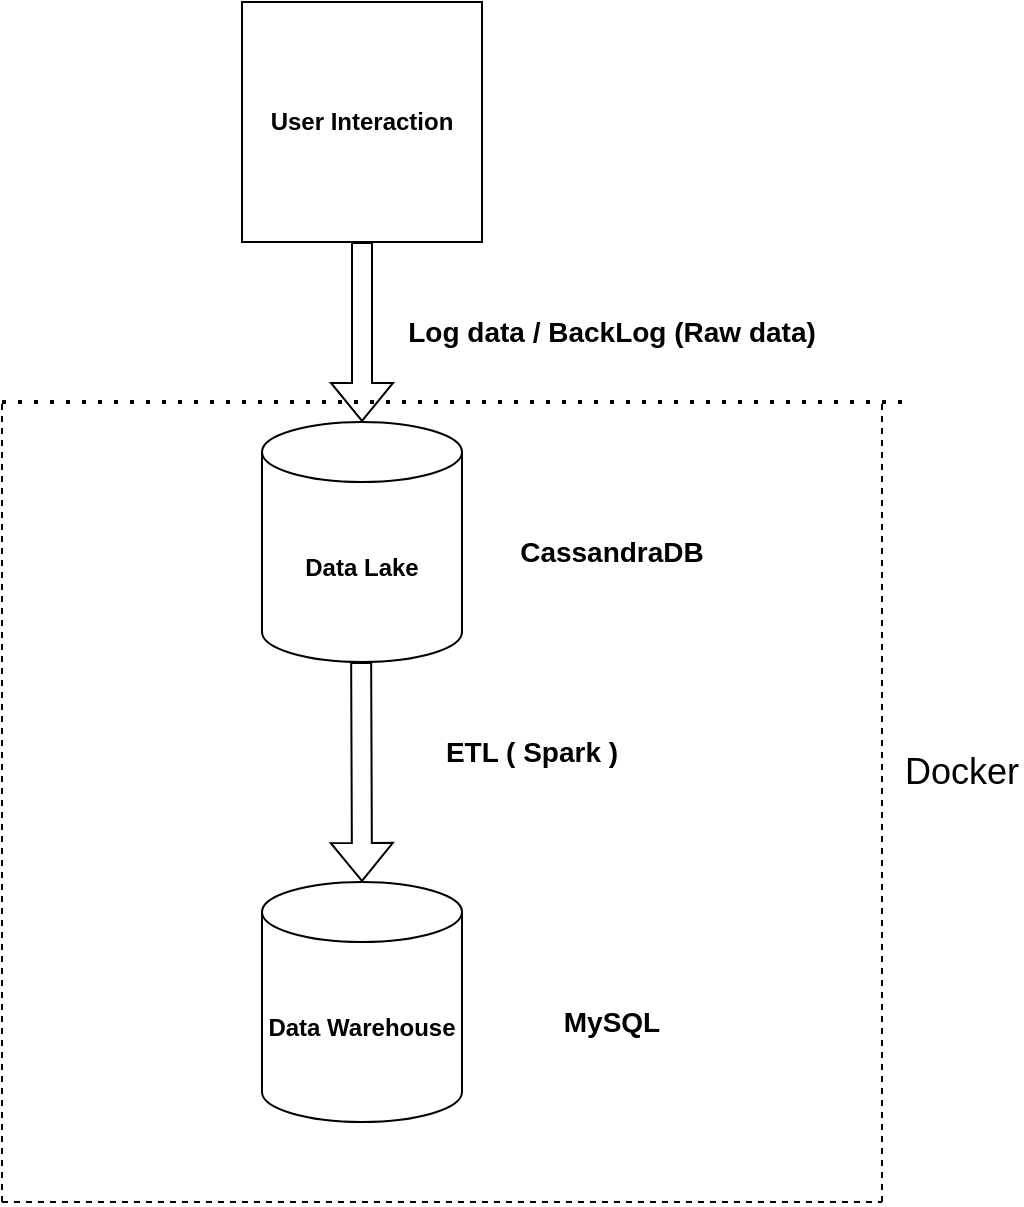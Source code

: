<mxfile version="21.3.7" type="device">
  <diagram name="Page-1" id="ll-uYg1mY_r5_Kt2LNJf">
    <mxGraphModel dx="1500" dy="784" grid="1" gridSize="10" guides="1" tooltips="1" connect="1" arrows="1" fold="1" page="1" pageScale="1" pageWidth="850" pageHeight="1100" math="0" shadow="0">
      <root>
        <mxCell id="0" />
        <mxCell id="1" parent="0" />
        <mxCell id="j6YbdHBnpik6pXmSsH-U-1" value="&lt;b&gt;User Interaction&lt;/b&gt;" style="whiteSpace=wrap;html=1;aspect=fixed;" vertex="1" parent="1">
          <mxGeometry x="200" y="40" width="120" height="120" as="geometry" />
        </mxCell>
        <mxCell id="j6YbdHBnpik6pXmSsH-U-2" value="" style="shape=flexArrow;endArrow=classic;html=1;rounded=0;exitX=0.5;exitY=1;exitDx=0;exitDy=0;" edge="1" parent="1" source="j6YbdHBnpik6pXmSsH-U-1">
          <mxGeometry width="50" height="50" relative="1" as="geometry">
            <mxPoint x="400" y="310" as="sourcePoint" />
            <mxPoint x="260" y="250" as="targetPoint" />
          </mxGeometry>
        </mxCell>
        <mxCell id="j6YbdHBnpik6pXmSsH-U-3" value="&lt;b&gt;Data Lake&lt;/b&gt;" style="shape=cylinder3;whiteSpace=wrap;html=1;boundedLbl=1;backgroundOutline=1;size=15;" vertex="1" parent="1">
          <mxGeometry x="210" y="250" width="100" height="120" as="geometry" />
        </mxCell>
        <mxCell id="j6YbdHBnpik6pXmSsH-U-4" value="&lt;font style=&quot;font-size: 14px;&quot;&gt;Log data / BackLog (Raw data)&lt;/font&gt;" style="text;html=1;strokeColor=none;fillColor=none;align=center;verticalAlign=middle;whiteSpace=wrap;rounded=0;fontStyle=1" vertex="1" parent="1">
          <mxGeometry x="280" y="190" width="210" height="30" as="geometry" />
        </mxCell>
        <mxCell id="j6YbdHBnpik6pXmSsH-U-5" value="&lt;font style=&quot;font-size: 14px;&quot;&gt;CassandraDB&lt;/font&gt;" style="text;html=1;strokeColor=none;fillColor=none;align=center;verticalAlign=middle;whiteSpace=wrap;rounded=0;fontStyle=1" vertex="1" parent="1">
          <mxGeometry x="320" y="300" width="130" height="30" as="geometry" />
        </mxCell>
        <mxCell id="j6YbdHBnpik6pXmSsH-U-6" value="" style="shape=flexArrow;endArrow=classic;html=1;rounded=0;exitX=0.5;exitY=1;exitDx=0;exitDy=0;" edge="1" parent="1">
          <mxGeometry width="50" height="50" relative="1" as="geometry">
            <mxPoint x="259.58" y="370" as="sourcePoint" />
            <mxPoint x="260" y="480" as="targetPoint" />
          </mxGeometry>
        </mxCell>
        <mxCell id="j6YbdHBnpik6pXmSsH-U-7" value="&lt;b&gt;Data Warehouse&lt;/b&gt;" style="shape=cylinder3;whiteSpace=wrap;html=1;boundedLbl=1;backgroundOutline=1;size=15;" vertex="1" parent="1">
          <mxGeometry x="210" y="480" width="100" height="120" as="geometry" />
        </mxCell>
        <mxCell id="j6YbdHBnpik6pXmSsH-U-8" value="&lt;font style=&quot;font-size: 14px;&quot;&gt;ETL ( Spark )&lt;/font&gt;" style="text;html=1;strokeColor=none;fillColor=none;align=center;verticalAlign=middle;whiteSpace=wrap;rounded=0;fontStyle=1" vertex="1" parent="1">
          <mxGeometry x="280" y="400" width="130" height="30" as="geometry" />
        </mxCell>
        <mxCell id="j6YbdHBnpik6pXmSsH-U-9" value="&lt;font style=&quot;font-size: 14px;&quot;&gt;MySQL&lt;/font&gt;" style="text;html=1;strokeColor=none;fillColor=none;align=center;verticalAlign=middle;whiteSpace=wrap;rounded=0;fontStyle=1" vertex="1" parent="1">
          <mxGeometry x="330" y="535" width="110" height="30" as="geometry" />
        </mxCell>
        <mxCell id="j6YbdHBnpik6pXmSsH-U-10" value="" style="endArrow=none;dashed=1;html=1;rounded=0;" edge="1" parent="1">
          <mxGeometry width="50" height="50" relative="1" as="geometry">
            <mxPoint x="80" y="640" as="sourcePoint" />
            <mxPoint x="80" y="240" as="targetPoint" />
          </mxGeometry>
        </mxCell>
        <mxCell id="j6YbdHBnpik6pXmSsH-U-11" value="" style="endArrow=none;dashed=1;html=1;rounded=0;" edge="1" parent="1">
          <mxGeometry width="50" height="50" relative="1" as="geometry">
            <mxPoint x="520" y="640" as="sourcePoint" />
            <mxPoint x="520" y="240" as="targetPoint" />
          </mxGeometry>
        </mxCell>
        <mxCell id="j6YbdHBnpik6pXmSsH-U-12" value="" style="endArrow=none;dashed=1;html=1;rounded=0;" edge="1" parent="1">
          <mxGeometry width="50" height="50" relative="1" as="geometry">
            <mxPoint x="80" y="640" as="sourcePoint" />
            <mxPoint x="520" y="640" as="targetPoint" />
          </mxGeometry>
        </mxCell>
        <mxCell id="j6YbdHBnpik6pXmSsH-U-13" value="" style="endArrow=none;dashed=1;html=1;dashPattern=1 3;strokeWidth=2;rounded=0;" edge="1" parent="1">
          <mxGeometry width="50" height="50" relative="1" as="geometry">
            <mxPoint x="80" y="240" as="sourcePoint" />
            <mxPoint x="530" y="240" as="targetPoint" />
          </mxGeometry>
        </mxCell>
        <mxCell id="j6YbdHBnpik6pXmSsH-U-14" value="&lt;font style=&quot;font-size: 18px;&quot;&gt;Docker&lt;/font&gt;" style="text;html=1;strokeColor=none;fillColor=none;align=center;verticalAlign=middle;whiteSpace=wrap;rounded=0;" vertex="1" parent="1">
          <mxGeometry x="530" y="410" width="60" height="30" as="geometry" />
        </mxCell>
      </root>
    </mxGraphModel>
  </diagram>
</mxfile>
